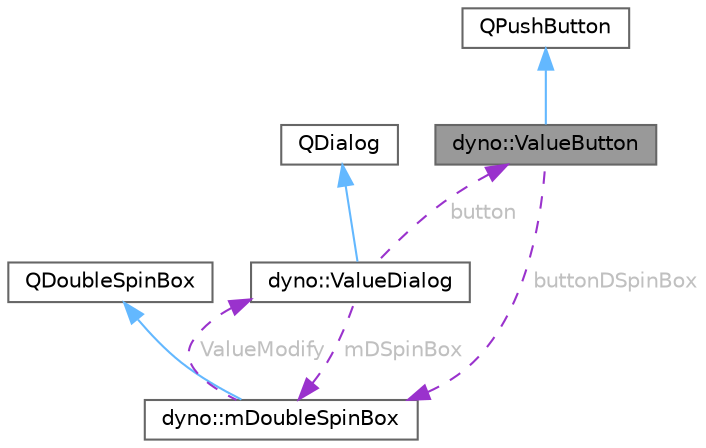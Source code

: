 digraph "dyno::ValueButton"
{
 // LATEX_PDF_SIZE
  bgcolor="transparent";
  edge [fontname=Helvetica,fontsize=10,labelfontname=Helvetica,labelfontsize=10];
  node [fontname=Helvetica,fontsize=10,shape=box,height=0.2,width=0.4];
  Node1 [id="Node000001",label="dyno::ValueButton",height=0.2,width=0.4,color="gray40", fillcolor="grey60", style="filled", fontcolor="black",tooltip=" "];
  Node2 -> Node1 [id="edge1_Node000001_Node000002",dir="back",color="steelblue1",style="solid",tooltip=" "];
  Node2 [id="Node000002",label="QPushButton",height=0.2,width=0.4,color="gray40", fillcolor="white", style="filled",tooltip=" "];
  Node3 -> Node1 [id="edge2_Node000001_Node000003",dir="back",color="darkorchid3",style="dashed",tooltip=" ",label=" buttonDSpinBox",fontcolor="grey" ];
  Node3 [id="Node000003",label="dyno::mDoubleSpinBox",height=0.2,width=0.4,color="gray40", fillcolor="white", style="filled",URL="$classdyno_1_1m_double_spin_box.html",tooltip=" "];
  Node4 -> Node3 [id="edge3_Node000003_Node000004",dir="back",color="steelblue1",style="solid",tooltip=" "];
  Node4 [id="Node000004",label="QDoubleSpinBox",height=0.2,width=0.4,color="gray40", fillcolor="white", style="filled",tooltip=" "];
  Node5 -> Node3 [id="edge4_Node000003_Node000005",dir="back",color="darkorchid3",style="dashed",tooltip=" ",label=" ValueModify",fontcolor="grey" ];
  Node5 [id="Node000005",label="dyno::ValueDialog",height=0.2,width=0.4,color="gray40", fillcolor="white", style="filled",URL="$classdyno_1_1_value_dialog.html",tooltip=" "];
  Node6 -> Node5 [id="edge5_Node000005_Node000006",dir="back",color="steelblue1",style="solid",tooltip=" "];
  Node6 [id="Node000006",label="QDialog",height=0.2,width=0.4,color="gray40", fillcolor="white", style="filled",tooltip=" "];
  Node1 -> Node5 [id="edge6_Node000005_Node000001",dir="back",color="darkorchid3",style="dashed",tooltip=" ",label=" button",fontcolor="grey" ];
  Node3 -> Node5 [id="edge7_Node000005_Node000003",dir="back",color="darkorchid3",style="dashed",tooltip=" ",label=" mDSpinBox",fontcolor="grey" ];
}

